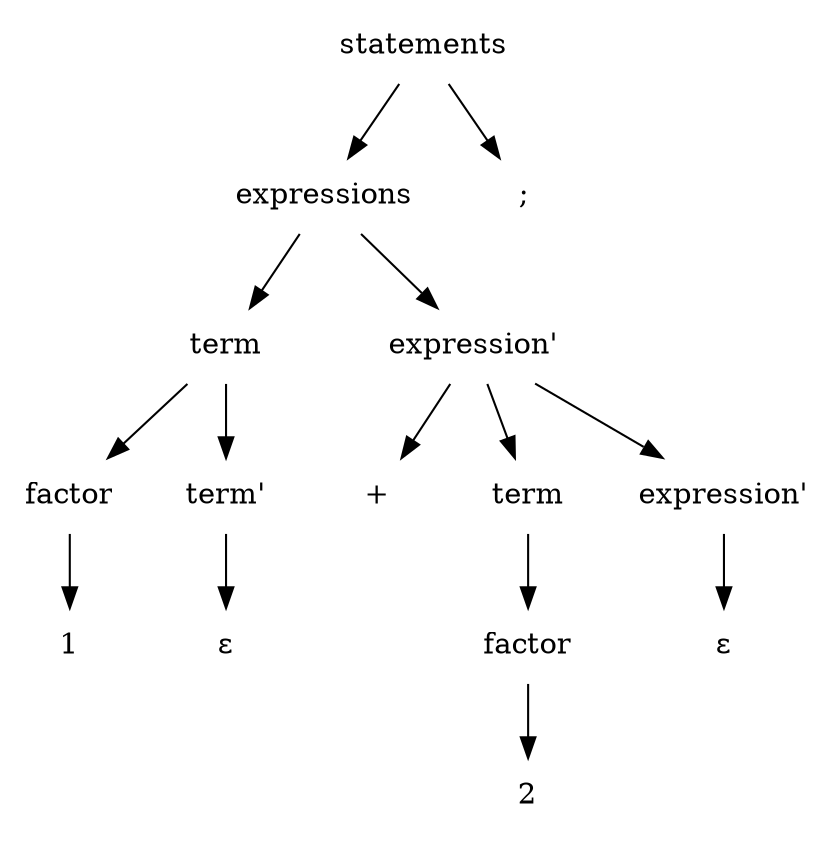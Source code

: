 digraph fig{
  node [shape=plaintext];
  a [label="statements"];
  b [label="expressions"];
  c [label=";"];
  d [label="term"];
  e [label="expression'"];
  f [label="factor"];
  g [label="term'"];
  h [label="+"];
  i [label="term"];
  j [label="expression'"];
  k [label="1"];
  l [label="ε"];
  m [label="factor"];
  n [label="ε"];
  o [label="2"];
  a -> b -> d -> f -> k;
  a -> c;
  b -> e -> h;
  d -> g -> l;
  e -> i -> m -> o;
  e -> j -> n;
}

